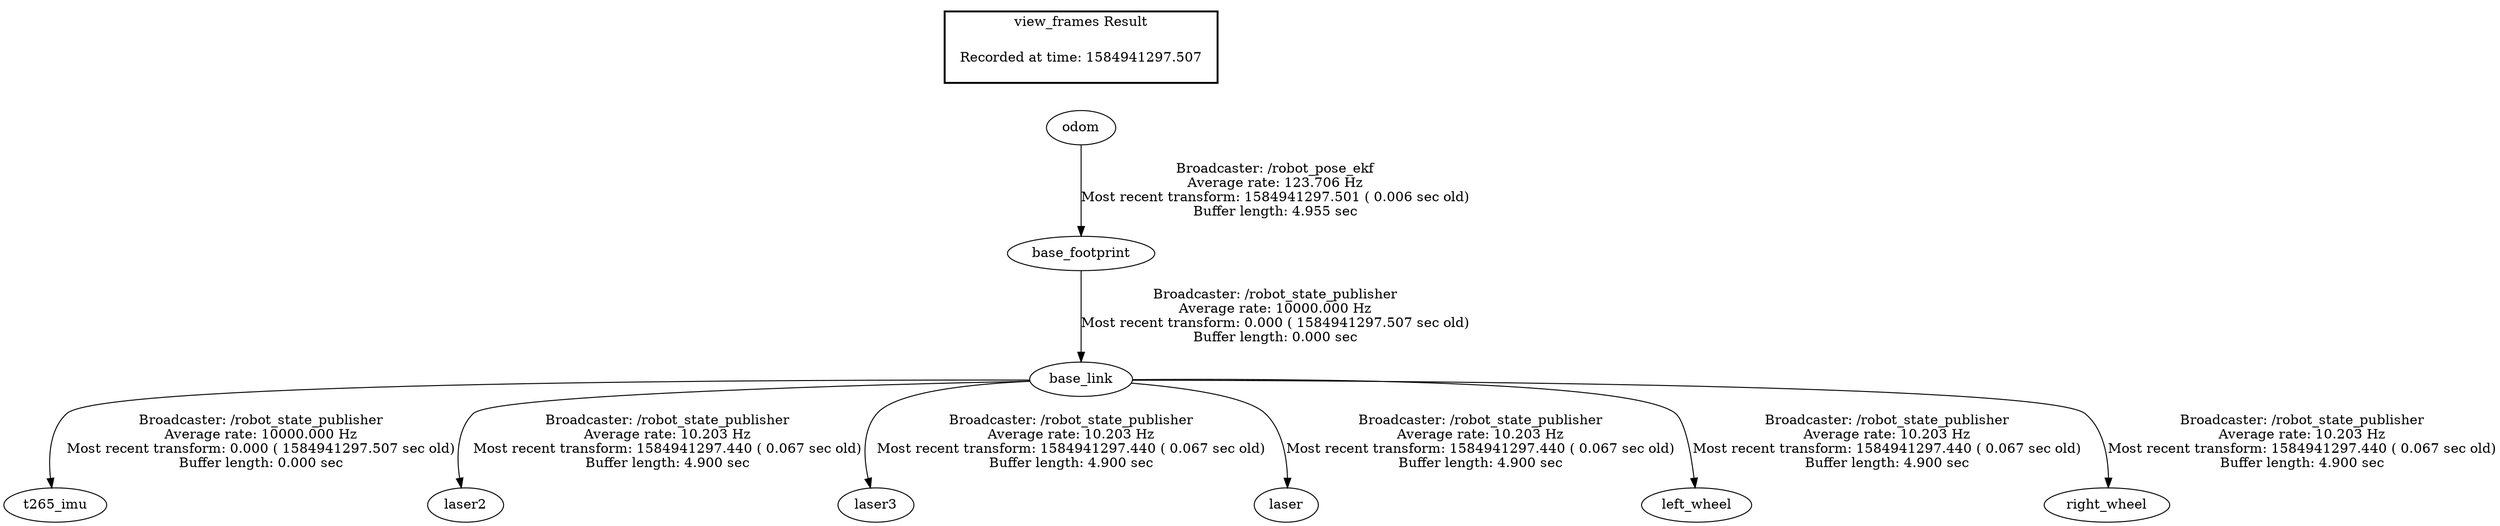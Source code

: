 digraph G {
"base_link" -> "t265_imu"[label="Broadcaster: /robot_state_publisher\nAverage rate: 10000.000 Hz\nMost recent transform: 0.000 ( 1584941297.507 sec old)\nBuffer length: 0.000 sec\n"];
"base_footprint" -> "base_link"[label="Broadcaster: /robot_state_publisher\nAverage rate: 10000.000 Hz\nMost recent transform: 0.000 ( 1584941297.507 sec old)\nBuffer length: 0.000 sec\n"];
"odom" -> "base_footprint"[label="Broadcaster: /robot_pose_ekf\nAverage rate: 123.706 Hz\nMost recent transform: 1584941297.501 ( 0.006 sec old)\nBuffer length: 4.955 sec\n"];
"base_link" -> "laser2"[label="Broadcaster: /robot_state_publisher\nAverage rate: 10.203 Hz\nMost recent transform: 1584941297.440 ( 0.067 sec old)\nBuffer length: 4.900 sec\n"];
"base_link" -> "laser3"[label="Broadcaster: /robot_state_publisher\nAverage rate: 10.203 Hz\nMost recent transform: 1584941297.440 ( 0.067 sec old)\nBuffer length: 4.900 sec\n"];
"base_link" -> "laser"[label="Broadcaster: /robot_state_publisher\nAverage rate: 10.203 Hz\nMost recent transform: 1584941297.440 ( 0.067 sec old)\nBuffer length: 4.900 sec\n"];
"base_link" -> "left_wheel"[label="Broadcaster: /robot_state_publisher\nAverage rate: 10.203 Hz\nMost recent transform: 1584941297.440 ( 0.067 sec old)\nBuffer length: 4.900 sec\n"];
"base_link" -> "right_wheel"[label="Broadcaster: /robot_state_publisher\nAverage rate: 10.203 Hz\nMost recent transform: 1584941297.440 ( 0.067 sec old)\nBuffer length: 4.900 sec\n"];
edge [style=invis];
 subgraph cluster_legend { style=bold; color=black; label ="view_frames Result";
"Recorded at time: 1584941297.507"[ shape=plaintext ] ;
 }->"odom";
}